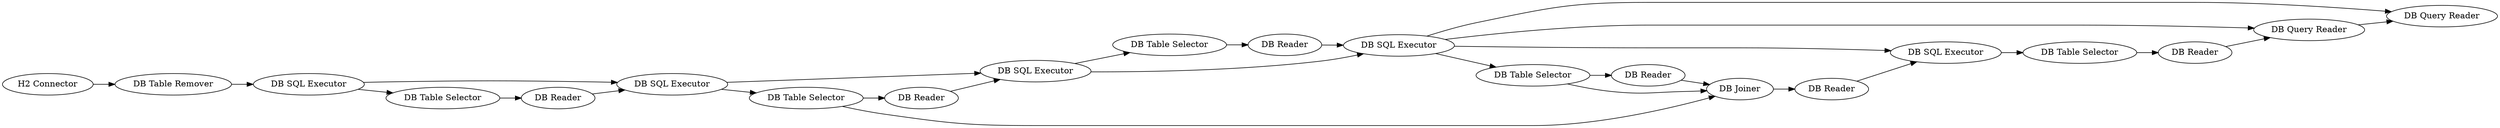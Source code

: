 digraph {
	1875 -> 1871
	2 -> 68
	1864 -> 1865
	3 -> 1859
	1862 -> 1863
	1860 -> 1874
	74 -> 1859
	1866 -> 1867
	1859 -> 1860
	1865 -> 1866
	68 -> 3
	1871 -> 1872
	1860 -> 1861
	1869 -> 1870
	1874 -> 1875
	1872 -> 1873
	1866 -> 1874
	1859 -> 1862
	1865 -> 1871
	3 -> 73
	1861 -> 1862
	1873 -> 1869
	1862 -> 1865
	1863 -> 1864
	1865 -> 1870
	1867 -> 1874
	1865 -> 1869
	73 -> 74
	1875 [label="DB Reader"]
	1866 [label="DB Table Selector"]
	74 [label="DB Reader"]
	1867 [label="DB Reader"]
	1860 [label="DB Table Selector"]
	3 [label="DB SQL Executor"]
	1865 [label="DB SQL Executor"]
	1861 [label="DB Reader"]
	1863 [label="DB Table Selector"]
	1869 [label="DB Query Reader"]
	1862 [label="DB SQL Executor"]
	1859 [label="DB SQL Executor"]
	1874 [label="DB Joiner"]
	1872 [label="DB Table Selector"]
	68 [label="DB Table Remover"]
	1873 [label="DB Reader"]
	1870 [label="DB Query Reader"]
	1864 [label="DB Reader"]
	1871 [label="DB SQL Executor"]
	73 [label="DB Table Selector"]
	2 [label="H2 Connector"]
	rankdir=LR
}
